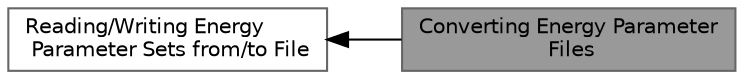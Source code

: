 digraph "Converting Energy Parameter Files"
{
 // INTERACTIVE_SVG=YES
 // LATEX_PDF_SIZE
  bgcolor="transparent";
  edge [fontname=Helvetica,fontsize=10,labelfontname=Helvetica,labelfontsize=10];
  node [fontname=Helvetica,fontsize=10,shape=box,height=0.2,width=0.4];
  rankdir=LR;
  Node1 [label="Converting Energy Parameter\l Files",height=0.2,width=0.4,color="gray40", fillcolor="grey60", style="filled", fontcolor="black",tooltip="Convert energy parameter files into the latest format."];
  Node2 [label="Reading/Writing Energy\l Parameter Sets from/to File",height=0.2,width=0.4,color="grey40", fillcolor="white", style="filled",URL="$group__energy__parameters__rw.html",tooltip="Read and Write energy parameter sets from and to files or strings."];
  Node2->Node1 [shape=plaintext, dir="back", style="solid"];
}

